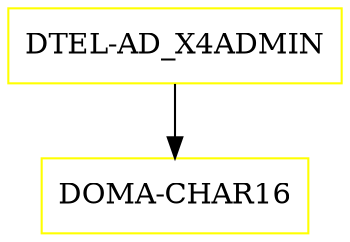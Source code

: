 digraph G {
  "DTEL-AD_X4ADMIN" [shape=box,color=yellow];
  "DOMA-CHAR16" [shape=box,color=yellow,URL="./DOMA_CHAR16.html"];
  "DTEL-AD_X4ADMIN" -> "DOMA-CHAR16";
}
